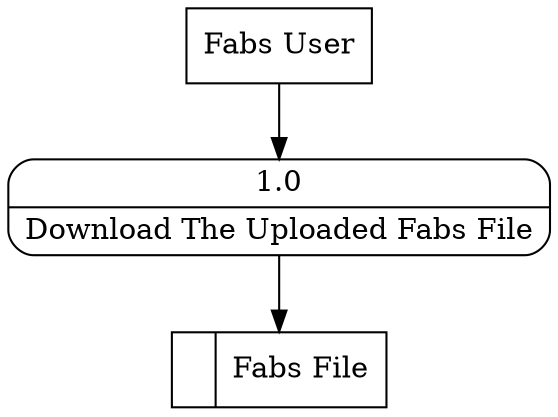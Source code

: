 digraph dfd2{ 
node[shape=record]
200 [label="<f0>  |<f1> Fabs File " ];
201 [label="Fabs User" shape=box];
202 [label="{<f0> 1.0|<f1> Download The Uploaded Fabs File }" shape=Mrecord];
201 -> 202
202 -> 200
}